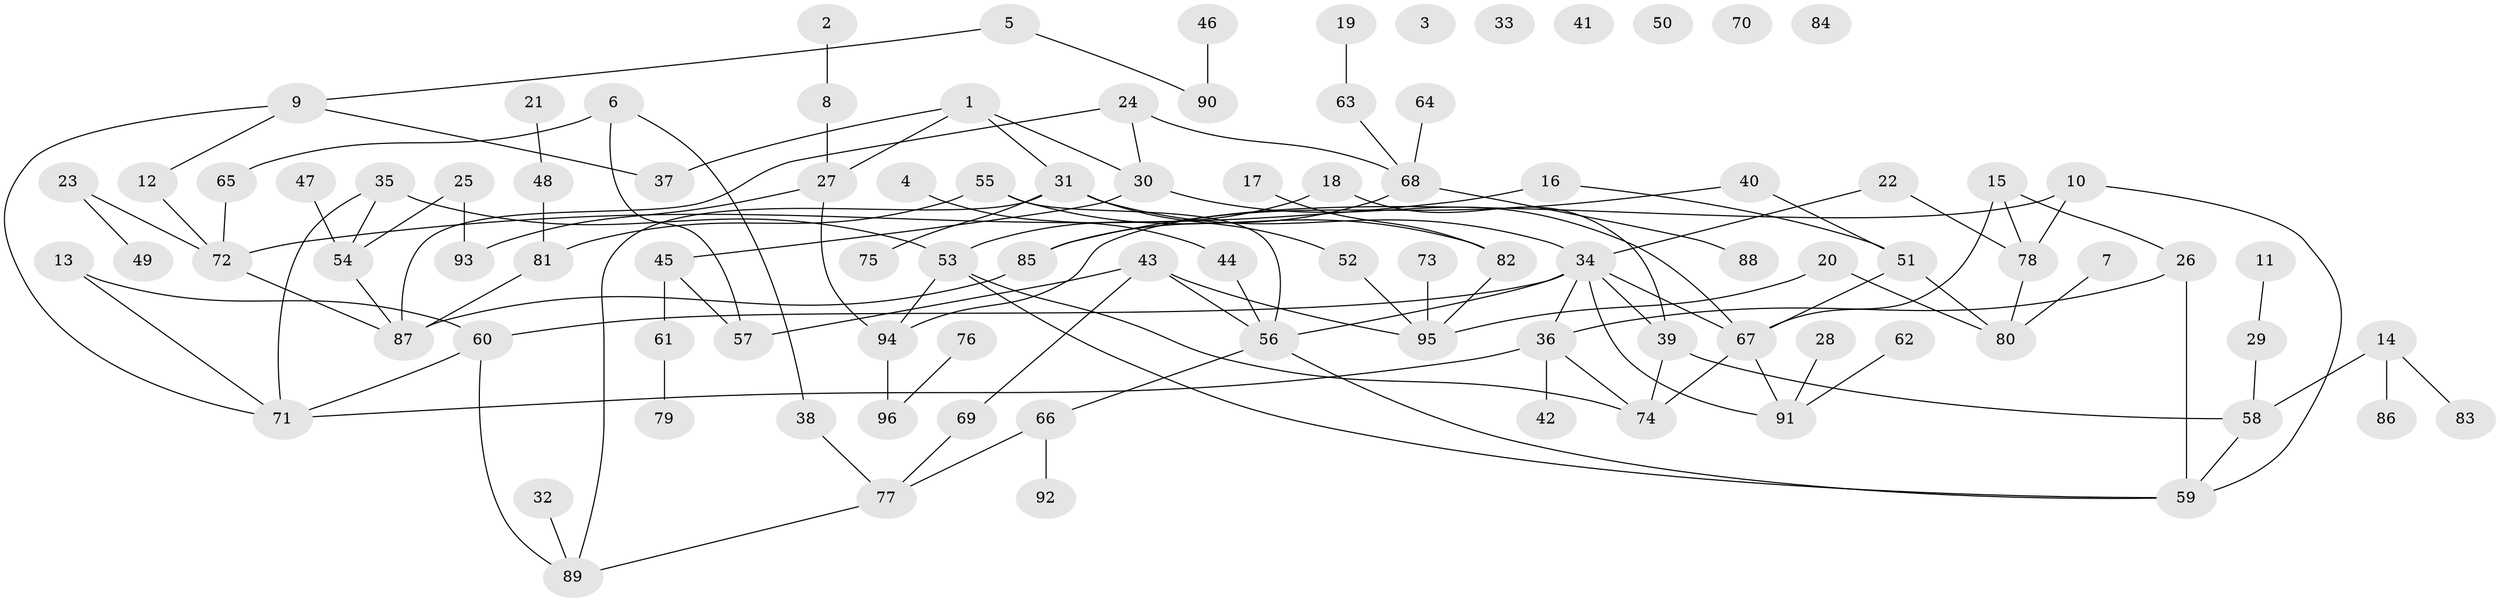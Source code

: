 // coarse degree distribution, {9: 0.058823529411764705, 6: 0.029411764705882353, 2: 0.14705882352941177, 4: 0.11764705882352941, 10: 0.029411764705882353, 3: 0.2647058823529412, 1: 0.29411764705882354, 5: 0.029411764705882353, 8: 0.029411764705882353}
// Generated by graph-tools (version 1.1) at 2025/48/03/04/25 22:48:13]
// undirected, 96 vertices, 123 edges
graph export_dot {
  node [color=gray90,style=filled];
  1;
  2;
  3;
  4;
  5;
  6;
  7;
  8;
  9;
  10;
  11;
  12;
  13;
  14;
  15;
  16;
  17;
  18;
  19;
  20;
  21;
  22;
  23;
  24;
  25;
  26;
  27;
  28;
  29;
  30;
  31;
  32;
  33;
  34;
  35;
  36;
  37;
  38;
  39;
  40;
  41;
  42;
  43;
  44;
  45;
  46;
  47;
  48;
  49;
  50;
  51;
  52;
  53;
  54;
  55;
  56;
  57;
  58;
  59;
  60;
  61;
  62;
  63;
  64;
  65;
  66;
  67;
  68;
  69;
  70;
  71;
  72;
  73;
  74;
  75;
  76;
  77;
  78;
  79;
  80;
  81;
  82;
  83;
  84;
  85;
  86;
  87;
  88;
  89;
  90;
  91;
  92;
  93;
  94;
  95;
  96;
  1 -- 27;
  1 -- 30;
  1 -- 31;
  1 -- 37;
  2 -- 8;
  4 -- 44;
  5 -- 9;
  5 -- 90;
  6 -- 38;
  6 -- 57;
  6 -- 65;
  7 -- 80;
  8 -- 27;
  9 -- 12;
  9 -- 37;
  9 -- 71;
  10 -- 59;
  10 -- 78;
  10 -- 94;
  11 -- 29;
  12 -- 72;
  13 -- 60;
  13 -- 71;
  14 -- 58;
  14 -- 83;
  14 -- 86;
  15 -- 26;
  15 -- 67;
  15 -- 78;
  16 -- 51;
  16 -- 72;
  17 -- 82;
  18 -- 39;
  18 -- 53;
  19 -- 63;
  20 -- 80;
  20 -- 95;
  21 -- 48;
  22 -- 34;
  22 -- 78;
  23 -- 49;
  23 -- 72;
  24 -- 30;
  24 -- 68;
  24 -- 87;
  25 -- 54;
  25 -- 93;
  26 -- 36;
  26 -- 59;
  27 -- 93;
  27 -- 94;
  28 -- 91;
  29 -- 58;
  30 -- 45;
  30 -- 67;
  31 -- 34;
  31 -- 52;
  31 -- 75;
  31 -- 89;
  32 -- 89;
  34 -- 36;
  34 -- 39;
  34 -- 56;
  34 -- 60;
  34 -- 67;
  34 -- 91;
  35 -- 53;
  35 -- 54;
  35 -- 71;
  36 -- 42;
  36 -- 71;
  36 -- 74;
  38 -- 77;
  39 -- 58;
  39 -- 74;
  40 -- 51;
  40 -- 85;
  43 -- 56;
  43 -- 57;
  43 -- 69;
  43 -- 95;
  44 -- 56;
  45 -- 57;
  45 -- 61;
  46 -- 90;
  47 -- 54;
  48 -- 81;
  51 -- 67;
  51 -- 80;
  52 -- 95;
  53 -- 59;
  53 -- 74;
  53 -- 94;
  54 -- 87;
  55 -- 56;
  55 -- 81;
  55 -- 82;
  56 -- 59;
  56 -- 66;
  58 -- 59;
  60 -- 71;
  60 -- 89;
  61 -- 79;
  62 -- 91;
  63 -- 68;
  64 -- 68;
  65 -- 72;
  66 -- 77;
  66 -- 92;
  67 -- 74;
  67 -- 91;
  68 -- 85;
  68 -- 88;
  69 -- 77;
  72 -- 87;
  73 -- 95;
  76 -- 96;
  77 -- 89;
  78 -- 80;
  81 -- 87;
  82 -- 95;
  85 -- 87;
  94 -- 96;
}

